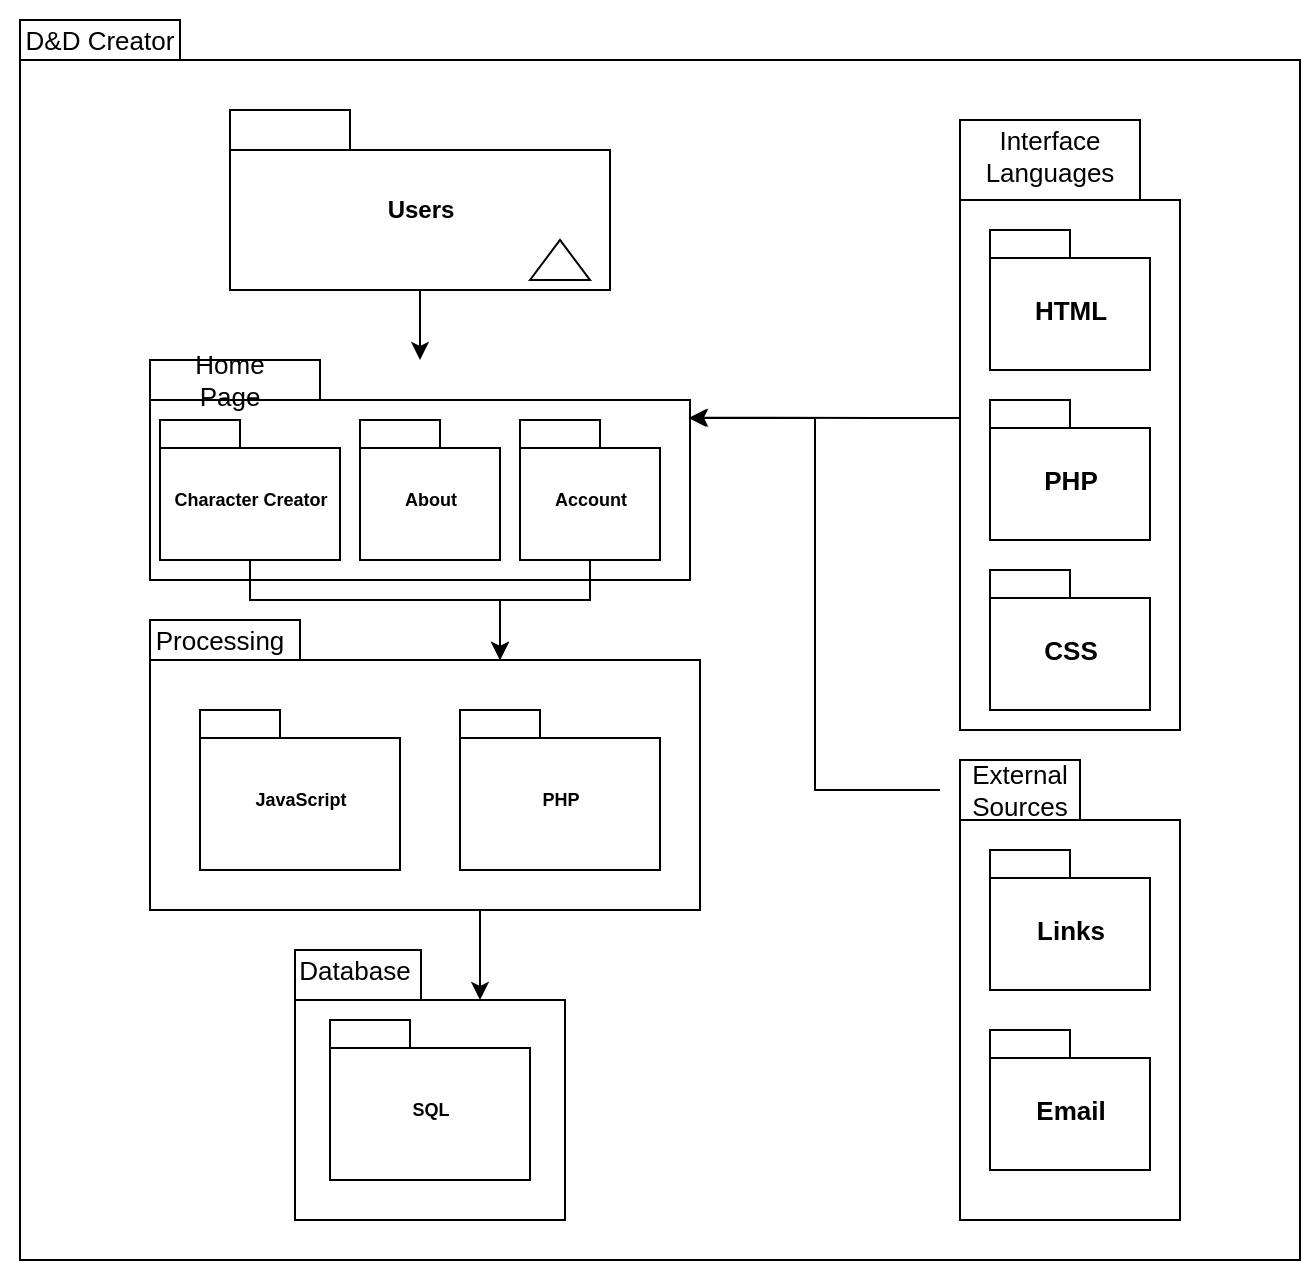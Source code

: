 <mxfile version="14.5.1" type="github"><diagram id="I9n5HnzAM8K0GQ7r2yvN" name="Page-1"><mxGraphModel dx="1422" dy="830" grid="1" gridSize="10" guides="1" tooltips="1" connect="1" arrows="1" fold="1" page="1" pageScale="1" pageWidth="850" pageHeight="1100" math="0" shadow="0"><root><mxCell id="0"/><mxCell id="1" parent="0"/><mxCell id="oKIBgF6gbzhLmCbcuCpn-1" value="" style="shape=folder;fontStyle=1;spacingTop=10;tabWidth=80;tabHeight=20;tabPosition=left;html=1;" vertex="1" parent="1"><mxGeometry x="80" y="80" width="640" height="620" as="geometry"/></mxCell><mxCell id="oKIBgF6gbzhLmCbcuCpn-2" value="&lt;font style=&quot;font-size: 13px;&quot;&gt;D&amp;amp;D Creator&lt;/font&gt;" style="text;html=1;strokeColor=none;fillColor=none;align=center;verticalAlign=middle;whiteSpace=wrap;rounded=0;fontSize=13;" vertex="1" parent="1"><mxGeometry x="70" y="70" width="100" height="40" as="geometry"/></mxCell><mxCell id="oKIBgF6gbzhLmCbcuCpn-3" value="Users" style="shape=folder;fontStyle=1;spacingTop=10;tabWidth=60;tabHeight=20;tabPosition=left;html=1;" vertex="1" parent="1"><mxGeometry x="185" y="125" width="190" height="90" as="geometry"/></mxCell><mxCell id="oKIBgF6gbzhLmCbcuCpn-5" value="" style="triangle;whiteSpace=wrap;html=1;fontSize=13;rotation=-90;" vertex="1" parent="1"><mxGeometry x="340" y="185" width="20" height="30" as="geometry"/></mxCell><mxCell id="oKIBgF6gbzhLmCbcuCpn-6" value="" style="shape=folder;fontStyle=1;spacingTop=10;tabWidth=85;tabHeight=20;tabPosition=left;html=1;fontSize=13;" vertex="1" parent="1"><mxGeometry x="145" y="250" width="270" height="110" as="geometry"/></mxCell><mxCell id="oKIBgF6gbzhLmCbcuCpn-7" value="Home Page" style="text;html=1;strokeColor=none;fillColor=none;align=center;verticalAlign=middle;whiteSpace=wrap;rounded=0;fontSize=13;" vertex="1" parent="1"><mxGeometry x="150" y="250" width="70" height="20" as="geometry"/></mxCell><mxCell id="oKIBgF6gbzhLmCbcuCpn-8" value="" style="endArrow=classic;html=1;fontSize=13;exitX=0.5;exitY=1;exitDx=0;exitDy=0;exitPerimeter=0;" edge="1" parent="1" source="oKIBgF6gbzhLmCbcuCpn-3" target="oKIBgF6gbzhLmCbcuCpn-6"><mxGeometry width="50" height="50" relative="1" as="geometry"><mxPoint x="270" y="270" as="sourcePoint"/><mxPoint x="320" y="220" as="targetPoint"/></mxGeometry></mxCell><mxCell id="oKIBgF6gbzhLmCbcuCpn-28" style="edgeStyle=orthogonalEdgeStyle;rounded=0;orthogonalLoop=1;jettySize=auto;html=1;fontSize=9;entryX=1;entryY=0.262;entryDx=0;entryDy=0;entryPerimeter=0;" edge="1" parent="1" source="oKIBgF6gbzhLmCbcuCpn-25" target="oKIBgF6gbzhLmCbcuCpn-6"><mxGeometry relative="1" as="geometry"><mxPoint x="420" y="310" as="targetPoint"/><Array as="points"><mxPoint x="510" y="279"/><mxPoint x="510" y="279"/></Array></mxGeometry></mxCell><mxCell id="oKIBgF6gbzhLmCbcuCpn-25" value="" style="shape=folder;fontStyle=1;spacingTop=10;tabWidth=90;tabHeight=40;tabPosition=left;html=1;fontSize=12;" vertex="1" parent="1"><mxGeometry x="550" y="130" width="110" height="305" as="geometry"/></mxCell><mxCell id="oKIBgF6gbzhLmCbcuCpn-9" value="HTML" style="shape=folder;fontStyle=1;spacingTop=10;tabWidth=40;tabHeight=14;tabPosition=left;html=1;fontSize=13;" vertex="1" parent="1"><mxGeometry x="565" y="185" width="80" height="70" as="geometry"/></mxCell><mxCell id="oKIBgF6gbzhLmCbcuCpn-10" value="PHP" style="shape=folder;fontStyle=1;spacingTop=10;tabWidth=40;tabHeight=14;tabPosition=left;html=1;fontSize=13;" vertex="1" parent="1"><mxGeometry x="565" y="270" width="80" height="70" as="geometry"/></mxCell><mxCell id="oKIBgF6gbzhLmCbcuCpn-15" value="CSS" style="shape=folder;fontStyle=1;spacingTop=10;tabWidth=40;tabHeight=14;tabPosition=left;html=1;fontSize=13;" vertex="1" parent="1"><mxGeometry x="565" y="355" width="80" height="70" as="geometry"/></mxCell><mxCell id="oKIBgF6gbzhLmCbcuCpn-26" value="&lt;font style=&quot;font-size: 13px&quot;&gt;Interface Languages&lt;/font&gt;" style="text;html=1;strokeColor=none;fillColor=none;align=center;verticalAlign=middle;whiteSpace=wrap;rounded=0;fontSize=9;spacing=0;" vertex="1" parent="1"><mxGeometry x="540" y="130" width="110" height="35" as="geometry"/></mxCell><mxCell id="oKIBgF6gbzhLmCbcuCpn-53" style="edgeStyle=orthogonalEdgeStyle;rounded=0;orthogonalLoop=1;jettySize=auto;html=1;entryX=0;entryY=0;entryDx=175;entryDy=20;entryPerimeter=0;fontSize=13;" edge="1" parent="1" source="oKIBgF6gbzhLmCbcuCpn-29" target="oKIBgF6gbzhLmCbcuCpn-41"><mxGeometry relative="1" as="geometry"><Array as="points"><mxPoint x="195" y="370"/><mxPoint x="320" y="370"/></Array></mxGeometry></mxCell><mxCell id="oKIBgF6gbzhLmCbcuCpn-29" value="Character Creator" style="shape=folder;fontStyle=1;spacingTop=10;tabWidth=40;tabHeight=14;tabPosition=left;html=1;fontSize=9;" vertex="1" parent="1"><mxGeometry x="150" y="280" width="90" height="70" as="geometry"/></mxCell><mxCell id="oKIBgF6gbzhLmCbcuCpn-30" value="About" style="shape=folder;fontStyle=1;spacingTop=10;tabWidth=40;tabHeight=14;tabPosition=left;html=1;fontSize=9;" vertex="1" parent="1"><mxGeometry x="250" y="280" width="70" height="70" as="geometry"/></mxCell><mxCell id="oKIBgF6gbzhLmCbcuCpn-54" style="edgeStyle=orthogonalEdgeStyle;rounded=0;orthogonalLoop=1;jettySize=auto;html=1;entryX=0;entryY=0;entryDx=175;entryDy=20;entryPerimeter=0;fontSize=13;" edge="1" parent="1" source="oKIBgF6gbzhLmCbcuCpn-31" target="oKIBgF6gbzhLmCbcuCpn-41"><mxGeometry relative="1" as="geometry"/></mxCell><mxCell id="oKIBgF6gbzhLmCbcuCpn-31" value="Account" style="shape=folder;fontStyle=1;spacingTop=10;tabWidth=40;tabHeight=14;tabPosition=left;html=1;fontSize=9;" vertex="1" parent="1"><mxGeometry x="330" y="280" width="70" height="70" as="geometry"/></mxCell><mxCell id="oKIBgF6gbzhLmCbcuCpn-35" value="" style="shape=folder;fontStyle=1;spacingTop=10;tabWidth=60;tabHeight=30;tabPosition=left;html=1;fontSize=9;" vertex="1" parent="1"><mxGeometry x="550" y="450" width="110" height="230" as="geometry"/></mxCell><mxCell id="oKIBgF6gbzhLmCbcuCpn-36" value="" style="shape=folder;fontStyle=1;spacingTop=10;tabWidth=63;tabHeight=25;tabPosition=left;html=1;fontSize=9;" vertex="1" parent="1"><mxGeometry x="217.5" y="545" width="135" height="135" as="geometry"/></mxCell><mxCell id="oKIBgF6gbzhLmCbcuCpn-37" value="Database" style="text;html=1;strokeColor=none;fillColor=none;align=center;verticalAlign=middle;whiteSpace=wrap;rounded=0;fontSize=13;spacingRight=0;spacingLeft=15;" vertex="1" parent="1"><mxGeometry x="220" y="545" width="40" height="20" as="geometry"/></mxCell><mxCell id="oKIBgF6gbzhLmCbcuCpn-38" value="SQL" style="shape=folder;fontStyle=1;spacingTop=10;tabWidth=40;tabHeight=14;tabPosition=left;html=1;fontSize=9;" vertex="1" parent="1"><mxGeometry x="235" y="580" width="100" height="80" as="geometry"/></mxCell><mxCell id="oKIBgF6gbzhLmCbcuCpn-47" style="edgeStyle=orthogonalEdgeStyle;rounded=0;orthogonalLoop=1;jettySize=auto;html=1;fontSize=9;" edge="1" parent="1" source="oKIBgF6gbzhLmCbcuCpn-41"><mxGeometry relative="1" as="geometry"><mxPoint x="310" y="570" as="targetPoint"/><Array as="points"><mxPoint x="310" y="540"/><mxPoint x="310" y="540"/></Array></mxGeometry></mxCell><mxCell id="oKIBgF6gbzhLmCbcuCpn-41" value="" style="shape=folder;fontStyle=1;spacingTop=10;tabWidth=75;tabHeight=20;tabPosition=left;html=1;fontSize=9;" vertex="1" parent="1"><mxGeometry x="145" y="380" width="275" height="145" as="geometry"/></mxCell><mxCell id="oKIBgF6gbzhLmCbcuCpn-42" value="Processing" style="text;html=1;strokeColor=none;fillColor=none;align=center;verticalAlign=middle;whiteSpace=wrap;rounded=0;fontSize=13;" vertex="1" parent="1"><mxGeometry x="160" y="380" width="40" height="20" as="geometry"/></mxCell><mxCell id="oKIBgF6gbzhLmCbcuCpn-43" value="JavaScript" style="shape=folder;fontStyle=1;spacingTop=10;tabWidth=40;tabHeight=14;tabPosition=left;html=1;fontSize=9;" vertex="1" parent="1"><mxGeometry x="170" y="425" width="100" height="80" as="geometry"/></mxCell><mxCell id="oKIBgF6gbzhLmCbcuCpn-44" value="PHP" style="shape=folder;fontStyle=1;spacingTop=10;tabWidth=40;tabHeight=14;tabPosition=left;html=1;fontSize=9;" vertex="1" parent="1"><mxGeometry x="300" y="425" width="100" height="80" as="geometry"/></mxCell><mxCell id="oKIBgF6gbzhLmCbcuCpn-48" style="edgeStyle=orthogonalEdgeStyle;rounded=0;orthogonalLoop=1;jettySize=auto;html=1;entryX=0.526;entryY=0.182;entryDx=0;entryDy=0;entryPerimeter=0;fontSize=9;" edge="1" parent="1" target="oKIBgF6gbzhLmCbcuCpn-41"><mxGeometry relative="1" as="geometry"><mxPoint x="290" y="406" as="sourcePoint"/></mxGeometry></mxCell><mxCell id="oKIBgF6gbzhLmCbcuCpn-50" style="edgeStyle=orthogonalEdgeStyle;rounded=0;orthogonalLoop=1;jettySize=auto;html=1;entryX=0.997;entryY=0.264;entryDx=0;entryDy=0;entryPerimeter=0;fontSize=13;" edge="1" parent="1" source="oKIBgF6gbzhLmCbcuCpn-49" target="oKIBgF6gbzhLmCbcuCpn-6"><mxGeometry relative="1" as="geometry"/></mxCell><mxCell id="oKIBgF6gbzhLmCbcuCpn-49" value="External Sources" style="text;html=1;strokeColor=none;fillColor=none;align=center;verticalAlign=middle;whiteSpace=wrap;rounded=0;fontSize=13;" vertex="1" parent="1"><mxGeometry x="540" y="450" width="80" height="30" as="geometry"/></mxCell><mxCell id="oKIBgF6gbzhLmCbcuCpn-51" value="Links" style="shape=folder;fontStyle=1;spacingTop=10;tabWidth=40;tabHeight=14;tabPosition=left;html=1;fontSize=13;" vertex="1" parent="1"><mxGeometry x="565" y="495" width="80" height="70" as="geometry"/></mxCell><mxCell id="oKIBgF6gbzhLmCbcuCpn-52" value="Email" style="shape=folder;fontStyle=1;spacingTop=10;tabWidth=40;tabHeight=14;tabPosition=left;html=1;fontSize=13;" vertex="1" parent="1"><mxGeometry x="565" y="585" width="80" height="70" as="geometry"/></mxCell></root></mxGraphModel></diagram></mxfile>
